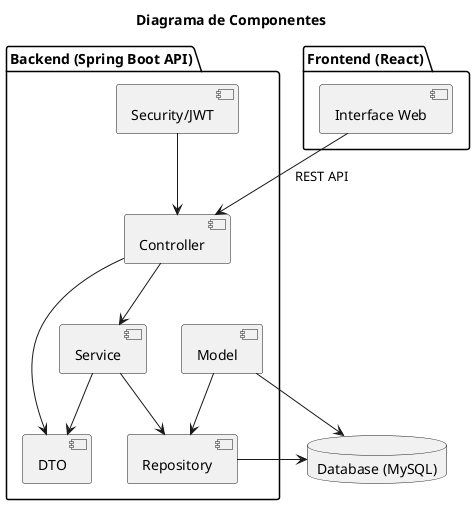 @startuml component-diagram
title Diagrama de Componentes

database "Database (MySQL)" as Database

package "Backend (Spring Boot API)" {
    [Controller] --> [Service]
    [Service] --> [Repository]
    [Service] --> [DTO]
    [Repository] --> [Database]
    [Controller] --> [DTO]
    [Model] --> [Repository]
    [Model] --> [Database]

    [Security/JWT] --> [Controller]
}

package "Frontend (React)" {
    [Interface Web] --> [Controller] : REST API
}

Database -[hidden]-> [Controller]


@enduml
